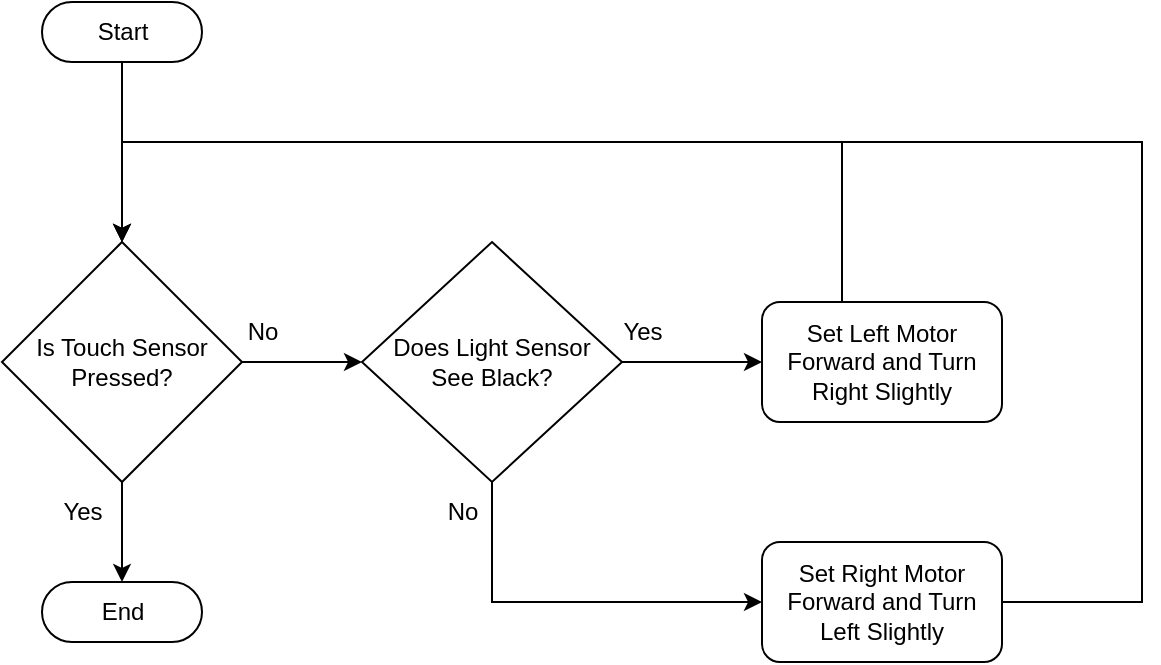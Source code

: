 <mxfile version="20.2.2" type="device" pages="5"><diagram id="C5RBs43oDa-KdzZeNtuy" name="1.5"><mxGraphModel dx="782" dy="428" grid="1" gridSize="10" guides="1" tooltips="1" connect="1" arrows="1" fold="1" page="1" pageScale="1" pageWidth="827" pageHeight="1169" math="0" shadow="0"><root><mxCell id="WIyWlLk6GJQsqaUBKTNV-0"/><mxCell id="WIyWlLk6GJQsqaUBKTNV-1" parent="WIyWlLk6GJQsqaUBKTNV-0"/><mxCell id="G6pde8WSz_djc12c1ZSc-8" value="" style="edgeStyle=orthogonalEdgeStyle;rounded=0;orthogonalLoop=1;jettySize=auto;html=1;" edge="1" parent="WIyWlLk6GJQsqaUBKTNV-1" source="G6pde8WSz_djc12c1ZSc-0" target="G6pde8WSz_djc12c1ZSc-5"><mxGeometry relative="1" as="geometry"/></mxCell><mxCell id="G6pde8WSz_djc12c1ZSc-0" value="Start" style="html=1;dashed=0;whitespace=wrap;shape=mxgraph.dfd.start" vertex="1" parent="WIyWlLk6GJQsqaUBKTNV-1"><mxGeometry x="80" y="40" width="80" height="30" as="geometry"/></mxCell><mxCell id="G6pde8WSz_djc12c1ZSc-7" value="" style="edgeStyle=orthogonalEdgeStyle;rounded=0;orthogonalLoop=1;jettySize=auto;html=1;" edge="1" parent="WIyWlLk6GJQsqaUBKTNV-1" source="G6pde8WSz_djc12c1ZSc-5" target="G6pde8WSz_djc12c1ZSc-6"><mxGeometry relative="1" as="geometry"/></mxCell><mxCell id="G6pde8WSz_djc12c1ZSc-15" value="" style="edgeStyle=orthogonalEdgeStyle;rounded=0;orthogonalLoop=1;jettySize=auto;html=1;" edge="1" parent="WIyWlLk6GJQsqaUBKTNV-1" source="G6pde8WSz_djc12c1ZSc-5" target="G6pde8WSz_djc12c1ZSc-10"><mxGeometry relative="1" as="geometry"/></mxCell><mxCell id="G6pde8WSz_djc12c1ZSc-5" value="Is Touch Sensor Pressed?" style="rhombus;whiteSpace=wrap;html=1;" vertex="1" parent="WIyWlLk6GJQsqaUBKTNV-1"><mxGeometry x="60" y="160" width="120" height="120" as="geometry"/></mxCell><mxCell id="G6pde8WSz_djc12c1ZSc-6" value="End" style="html=1;dashed=0;whitespace=wrap;shape=mxgraph.dfd.start" vertex="1" parent="WIyWlLk6GJQsqaUBKTNV-1"><mxGeometry x="80" y="330" width="80" height="30" as="geometry"/></mxCell><mxCell id="G6pde8WSz_djc12c1ZSc-9" value="Yes" style="text;html=1;align=center;verticalAlign=middle;resizable=0;points=[];autosize=1;strokeColor=none;fillColor=none;" vertex="1" parent="WIyWlLk6GJQsqaUBKTNV-1"><mxGeometry x="80" y="280" width="40" height="30" as="geometry"/></mxCell><mxCell id="G6pde8WSz_djc12c1ZSc-12" value="" style="edgeStyle=orthogonalEdgeStyle;rounded=0;orthogonalLoop=1;jettySize=auto;html=1;" edge="1" parent="WIyWlLk6GJQsqaUBKTNV-1" source="G6pde8WSz_djc12c1ZSc-10" target="G6pde8WSz_djc12c1ZSc-11"><mxGeometry relative="1" as="geometry"/></mxCell><mxCell id="G6pde8WSz_djc12c1ZSc-18" style="edgeStyle=orthogonalEdgeStyle;rounded=0;orthogonalLoop=1;jettySize=auto;html=1;exitX=0.5;exitY=1;exitDx=0;exitDy=0;entryX=0;entryY=0.5;entryDx=0;entryDy=0;" edge="1" parent="WIyWlLk6GJQsqaUBKTNV-1" source="G6pde8WSz_djc12c1ZSc-10" target="G6pde8WSz_djc12c1ZSc-14"><mxGeometry relative="1" as="geometry"/></mxCell><mxCell id="G6pde8WSz_djc12c1ZSc-10" value="Does Light Sensor&lt;br&gt;See Black?" style="rhombus;whiteSpace=wrap;html=1;" vertex="1" parent="WIyWlLk6GJQsqaUBKTNV-1"><mxGeometry x="240" y="160" width="130" height="120" as="geometry"/></mxCell><mxCell id="G6pde8WSz_djc12c1ZSc-20" style="edgeStyle=orthogonalEdgeStyle;rounded=0;orthogonalLoop=1;jettySize=auto;html=1;entryX=0.5;entryY=0;entryDx=0;entryDy=0;" edge="1" parent="WIyWlLk6GJQsqaUBKTNV-1" source="G6pde8WSz_djc12c1ZSc-11" target="G6pde8WSz_djc12c1ZSc-5"><mxGeometry relative="1" as="geometry"><mxPoint x="140" y="130" as="targetPoint"/><Array as="points"><mxPoint x="480" y="110"/><mxPoint x="120" y="110"/></Array></mxGeometry></mxCell><mxCell id="G6pde8WSz_djc12c1ZSc-11" value="Set Left Motor Forward and Turn Right Slightly" style="rounded=1;whiteSpace=wrap;html=1;" vertex="1" parent="WIyWlLk6GJQsqaUBKTNV-1"><mxGeometry x="440" y="190" width="120" height="60" as="geometry"/></mxCell><mxCell id="G6pde8WSz_djc12c1ZSc-13" value="Yes" style="text;html=1;align=center;verticalAlign=middle;resizable=0;points=[];autosize=1;strokeColor=none;fillColor=none;" vertex="1" parent="WIyWlLk6GJQsqaUBKTNV-1"><mxGeometry x="360" y="190" width="40" height="30" as="geometry"/></mxCell><mxCell id="G6pde8WSz_djc12c1ZSc-19" style="edgeStyle=orthogonalEdgeStyle;rounded=0;orthogonalLoop=1;jettySize=auto;html=1;entryX=0.5;entryY=0;entryDx=0;entryDy=0;" edge="1" parent="WIyWlLk6GJQsqaUBKTNV-1" source="G6pde8WSz_djc12c1ZSc-14" target="G6pde8WSz_djc12c1ZSc-5"><mxGeometry relative="1" as="geometry"><Array as="points"><mxPoint x="630" y="340"/><mxPoint x="630" y="110"/><mxPoint x="120" y="110"/></Array></mxGeometry></mxCell><mxCell id="G6pde8WSz_djc12c1ZSc-14" value="Set Right Motor Forward and Turn Left Slightly" style="rounded=1;whiteSpace=wrap;html=1;" vertex="1" parent="WIyWlLk6GJQsqaUBKTNV-1"><mxGeometry x="440" y="310" width="120" height="60" as="geometry"/></mxCell><mxCell id="G6pde8WSz_djc12c1ZSc-16" value="No" style="text;html=1;align=center;verticalAlign=middle;resizable=0;points=[];autosize=1;strokeColor=none;fillColor=none;" vertex="1" parent="WIyWlLk6GJQsqaUBKTNV-1"><mxGeometry x="170" y="190" width="40" height="30" as="geometry"/></mxCell><mxCell id="G6pde8WSz_djc12c1ZSc-17" value="No" style="text;html=1;align=center;verticalAlign=middle;resizable=0;points=[];autosize=1;strokeColor=none;fillColor=none;" vertex="1" parent="WIyWlLk6GJQsqaUBKTNV-1"><mxGeometry x="270" y="280" width="40" height="30" as="geometry"/></mxCell></root></mxGraphModel></diagram><diagram id="k29ztmzo0nbfck6Uo6tZ" name="1.6"><mxGraphModel dx="782" dy="428" grid="1" gridSize="10" guides="1" tooltips="1" connect="1" arrows="1" fold="1" page="1" pageScale="1" pageWidth="827" pageHeight="1169" math="0" shadow="0"><root><mxCell id="0"/><mxCell id="1" parent="0"/><mxCell id="IxiVSGf1967snfDezfOT-1" value="" style="edgeStyle=orthogonalEdgeStyle;rounded=0;orthogonalLoop=1;jettySize=auto;html=1;" edge="1" parent="1" source="IxiVSGf1967snfDezfOT-2" target="IxiVSGf1967snfDezfOT-5"><mxGeometry relative="1" as="geometry"/></mxCell><mxCell id="IxiVSGf1967snfDezfOT-2" value="Start" style="html=1;dashed=0;whitespace=wrap;shape=mxgraph.dfd.start" vertex="1" parent="1"><mxGeometry x="80" y="40" width="80" height="30" as="geometry"/></mxCell><mxCell id="IxiVSGf1967snfDezfOT-3" value="" style="edgeStyle=orthogonalEdgeStyle;rounded=0;orthogonalLoop=1;jettySize=auto;html=1;" edge="1" parent="1" source="IxiVSGf1967snfDezfOT-5" target="IxiVSGf1967snfDezfOT-6"><mxGeometry relative="1" as="geometry"/></mxCell><mxCell id="IxiVSGf1967snfDezfOT-4" value="" style="edgeStyle=orthogonalEdgeStyle;rounded=0;orthogonalLoop=1;jettySize=auto;html=1;" edge="1" parent="1" source="IxiVSGf1967snfDezfOT-5" target="IxiVSGf1967snfDezfOT-10"><mxGeometry relative="1" as="geometry"/></mxCell><mxCell id="IxiVSGf1967snfDezfOT-5" value="Does Light Sensor&lt;br&gt;See Silver?" style="rhombus;whiteSpace=wrap;html=1;" vertex="1" parent="1"><mxGeometry x="50" y="160" width="140" height="120" as="geometry"/></mxCell><mxCell id="IxiVSGf1967snfDezfOT-6" value="End" style="html=1;dashed=0;whitespace=wrap;shape=mxgraph.dfd.start" vertex="1" parent="1"><mxGeometry x="80" y="330" width="80" height="30" as="geometry"/></mxCell><mxCell id="IxiVSGf1967snfDezfOT-7" value="Yes" style="text;html=1;align=center;verticalAlign=middle;resizable=0;points=[];autosize=1;strokeColor=none;fillColor=none;" vertex="1" parent="1"><mxGeometry x="80" y="280" width="40" height="30" as="geometry"/></mxCell><mxCell id="IxiVSGf1967snfDezfOT-8" value="" style="edgeStyle=orthogonalEdgeStyle;rounded=0;orthogonalLoop=1;jettySize=auto;html=1;" edge="1" parent="1" source="IxiVSGf1967snfDezfOT-10" target="IxiVSGf1967snfDezfOT-12"><mxGeometry relative="1" as="geometry"/></mxCell><mxCell id="IxiVSGf1967snfDezfOT-9" style="edgeStyle=orthogonalEdgeStyle;rounded=0;orthogonalLoop=1;jettySize=auto;html=1;exitX=0.5;exitY=1;exitDx=0;exitDy=0;entryX=0;entryY=0.5;entryDx=0;entryDy=0;" edge="1" parent="1" source="IxiVSGf1967snfDezfOT-10" target="IxiVSGf1967snfDezfOT-15"><mxGeometry relative="1" as="geometry"/></mxCell><mxCell id="IxiVSGf1967snfDezfOT-10" value="Does Light Sensor&lt;br&gt;See Black?" style="rhombus;whiteSpace=wrap;html=1;" vertex="1" parent="1"><mxGeometry x="240" y="160" width="130" height="120" as="geometry"/></mxCell><mxCell id="IxiVSGf1967snfDezfOT-11" style="edgeStyle=orthogonalEdgeStyle;rounded=0;orthogonalLoop=1;jettySize=auto;html=1;entryX=0.5;entryY=0;entryDx=0;entryDy=0;" edge="1" parent="1" source="IxiVSGf1967snfDezfOT-12" target="IxiVSGf1967snfDezfOT-5"><mxGeometry relative="1" as="geometry"><mxPoint x="140" y="130" as="targetPoint"/><Array as="points"><mxPoint x="480" y="110"/><mxPoint x="120" y="110"/></Array></mxGeometry></mxCell><mxCell id="IxiVSGf1967snfDezfOT-12" value="Set Left Motor Forward and Turn Right Slightly" style="rounded=1;whiteSpace=wrap;html=1;" vertex="1" parent="1"><mxGeometry x="440" y="190" width="120" height="60" as="geometry"/></mxCell><mxCell id="IxiVSGf1967snfDezfOT-13" value="Yes" style="text;html=1;align=center;verticalAlign=middle;resizable=0;points=[];autosize=1;strokeColor=none;fillColor=none;" vertex="1" parent="1"><mxGeometry x="360" y="190" width="40" height="30" as="geometry"/></mxCell><mxCell id="IxiVSGf1967snfDezfOT-14" style="edgeStyle=orthogonalEdgeStyle;rounded=0;orthogonalLoop=1;jettySize=auto;html=1;entryX=0.5;entryY=0;entryDx=0;entryDy=0;" edge="1" parent="1" source="IxiVSGf1967snfDezfOT-15" target="IxiVSGf1967snfDezfOT-5"><mxGeometry relative="1" as="geometry"><Array as="points"><mxPoint x="630" y="340"/><mxPoint x="630" y="110"/><mxPoint x="120" y="110"/></Array></mxGeometry></mxCell><mxCell id="IxiVSGf1967snfDezfOT-15" value="Set Right Motor Forward and Turn Left Slightly" style="rounded=1;whiteSpace=wrap;html=1;" vertex="1" parent="1"><mxGeometry x="440" y="310" width="120" height="60" as="geometry"/></mxCell><mxCell id="IxiVSGf1967snfDezfOT-16" value="No" style="text;html=1;align=center;verticalAlign=middle;resizable=0;points=[];autosize=1;strokeColor=none;fillColor=none;" vertex="1" parent="1"><mxGeometry x="180" y="190" width="40" height="30" as="geometry"/></mxCell><mxCell id="IxiVSGf1967snfDezfOT-17" value="No" style="text;html=1;align=center;verticalAlign=middle;resizable=0;points=[];autosize=1;strokeColor=none;fillColor=none;" vertex="1" parent="1"><mxGeometry x="270" y="280" width="40" height="30" as="geometry"/></mxCell></root></mxGraphModel></diagram><diagram id="98O4bjHDiK2BZnfQpQ95" name="1.7"><mxGraphModel dx="782" dy="428" grid="1" gridSize="10" guides="1" tooltips="1" connect="1" arrows="1" fold="1" page="1" pageScale="1" pageWidth="827" pageHeight="1169" math="0" shadow="0"><root><mxCell id="0"/><mxCell id="1" parent="0"/><mxCell id="FblPnSKcvAiLxYCAV0EB-19" style="edgeStyle=orthogonalEdgeStyle;rounded=0;orthogonalLoop=1;jettySize=auto;html=1;entryX=0.5;entryY=0;entryDx=0;entryDy=0;" edge="1" parent="1" source="FblPnSKcvAiLxYCAV0EB-2" target="FblPnSKcvAiLxYCAV0EB-18"><mxGeometry relative="1" as="geometry"/></mxCell><mxCell id="FblPnSKcvAiLxYCAV0EB-2" value="Start" style="html=1;dashed=0;whitespace=wrap;shape=mxgraph.dfd.start" vertex="1" parent="1"><mxGeometry x="80" y="60" width="80" height="30" as="geometry"/></mxCell><mxCell id="FblPnSKcvAiLxYCAV0EB-6" value="End" style="html=1;dashed=0;whitespace=wrap;shape=mxgraph.dfd.start" vertex="1" parent="1"><mxGeometry x="570" y="310" width="80" height="30" as="geometry"/></mxCell><mxCell id="FblPnSKcvAiLxYCAV0EB-8" value="" style="edgeStyle=orthogonalEdgeStyle;rounded=0;orthogonalLoop=1;jettySize=auto;html=1;entryX=0.5;entryY=0;entryDx=0;entryDy=0;" edge="1" parent="1" source="FblPnSKcvAiLxYCAV0EB-10" target="FblPnSKcvAiLxYCAV0EB-18"><mxGeometry relative="1" as="geometry"><mxPoint x="390" y="80" as="targetPoint"/><Array as="points"><mxPoint x="420" y="220"/><mxPoint x="420" y="140"/><mxPoint x="120" y="140"/></Array></mxGeometry></mxCell><mxCell id="FblPnSKcvAiLxYCAV0EB-9" style="edgeStyle=orthogonalEdgeStyle;rounded=0;orthogonalLoop=1;jettySize=auto;html=1;exitX=0.5;exitY=1;exitDx=0;exitDy=0;entryX=0;entryY=0.5;entryDx=0;entryDy=0;" edge="1" parent="1" source="FblPnSKcvAiLxYCAV0EB-10" target="FblPnSKcvAiLxYCAV0EB-15"><mxGeometry relative="1" as="geometry"/></mxCell><mxCell id="FblPnSKcvAiLxYCAV0EB-10" value="Does Light Sensor&lt;br&gt;See Black?" style="rhombus;whiteSpace=wrap;html=1;" vertex="1" parent="1"><mxGeometry x="240" y="160" width="130" height="120" as="geometry"/></mxCell><mxCell id="FblPnSKcvAiLxYCAV0EB-13" value="No" style="text;html=1;align=center;verticalAlign=middle;resizable=0;points=[];autosize=1;strokeColor=none;fillColor=none;" vertex="1" parent="1"><mxGeometry x="360" y="190" width="40" height="30" as="geometry"/></mxCell><mxCell id="FblPnSKcvAiLxYCAV0EB-21" value="" style="edgeStyle=orthogonalEdgeStyle;rounded=0;orthogonalLoop=1;jettySize=auto;html=1;" edge="1" parent="1" source="FblPnSKcvAiLxYCAV0EB-15" target="FblPnSKcvAiLxYCAV0EB-6"><mxGeometry relative="1" as="geometry"/></mxCell><mxCell id="FblPnSKcvAiLxYCAV0EB-15" value="Stop Both Motors" style="rounded=1;whiteSpace=wrap;html=1;" vertex="1" parent="1"><mxGeometry x="370" y="295" width="120" height="60" as="geometry"/></mxCell><mxCell id="FblPnSKcvAiLxYCAV0EB-17" value="Yes" style="text;html=1;align=center;verticalAlign=middle;resizable=0;points=[];autosize=1;strokeColor=none;fillColor=none;" vertex="1" parent="1"><mxGeometry x="270" y="280" width="40" height="30" as="geometry"/></mxCell><mxCell id="FblPnSKcvAiLxYCAV0EB-20" value="" style="edgeStyle=orthogonalEdgeStyle;rounded=0;orthogonalLoop=1;jettySize=auto;html=1;" edge="1" parent="1" source="FblPnSKcvAiLxYCAV0EB-18" target="FblPnSKcvAiLxYCAV0EB-10"><mxGeometry relative="1" as="geometry"/></mxCell><mxCell id="FblPnSKcvAiLxYCAV0EB-18" value="Set Both Motors Forward" style="rounded=1;whiteSpace=wrap;html=1;" vertex="1" parent="1"><mxGeometry x="60" y="190" width="120" height="60" as="geometry"/></mxCell></root></mxGraphModel></diagram><diagram id="Y06d9etcEg5mrdr1v1a6" name="1.8"><mxGraphModel dx="782" dy="428" grid="1" gridSize="10" guides="1" tooltips="1" connect="1" arrows="1" fold="1" page="1" pageScale="1" pageWidth="827" pageHeight="1169" math="0" shadow="0"><root><mxCell id="0"/><mxCell id="1" parent="0"/><mxCell id="Uh3MScFxxQuTFJmWAuQE-1" value="" style="edgeStyle=orthogonalEdgeStyle;rounded=0;orthogonalLoop=1;jettySize=auto;html=1;" edge="1" parent="1" source="Uh3MScFxxQuTFJmWAuQE-2" target="Uh3MScFxxQuTFJmWAuQE-5"><mxGeometry relative="1" as="geometry"/></mxCell><mxCell id="Uh3MScFxxQuTFJmWAuQE-2" value="Start" style="html=1;dashed=0;whitespace=wrap;shape=mxgraph.dfd.start" vertex="1" parent="1"><mxGeometry x="80" y="40" width="80" height="30" as="geometry"/></mxCell><mxCell id="Uh3MScFxxQuTFJmWAuQE-3" value="" style="edgeStyle=orthogonalEdgeStyle;rounded=0;orthogonalLoop=1;jettySize=auto;html=1;" edge="1" parent="1" source="Uh3MScFxxQuTFJmWAuQE-5" target="Uh3MScFxxQuTFJmWAuQE-6"><mxGeometry relative="1" as="geometry"/></mxCell><mxCell id="Uh3MScFxxQuTFJmWAuQE-4" value="" style="edgeStyle=orthogonalEdgeStyle;rounded=0;orthogonalLoop=1;jettySize=auto;html=1;" edge="1" parent="1" source="Uh3MScFxxQuTFJmWAuQE-5" target="Uh3MScFxxQuTFJmWAuQE-10"><mxGeometry relative="1" as="geometry"/></mxCell><mxCell id="Uh3MScFxxQuTFJmWAuQE-5" value="Does Light Sensor&lt;br&gt;See Silver?" style="rhombus;whiteSpace=wrap;html=1;" vertex="1" parent="1"><mxGeometry x="50" y="160" width="140" height="120" as="geometry"/></mxCell><mxCell id="Uh3MScFxxQuTFJmWAuQE-6" value="End" style="html=1;dashed=0;whitespace=wrap;shape=mxgraph.dfd.start" vertex="1" parent="1"><mxGeometry x="80" y="330" width="80" height="30" as="geometry"/></mxCell><mxCell id="Uh3MScFxxQuTFJmWAuQE-7" value="Yes" style="text;html=1;align=center;verticalAlign=middle;resizable=0;points=[];autosize=1;strokeColor=none;fillColor=none;" vertex="1" parent="1"><mxGeometry x="80" y="280" width="40" height="30" as="geometry"/></mxCell><mxCell id="Uh3MScFxxQuTFJmWAuQE-8" value="" style="edgeStyle=orthogonalEdgeStyle;rounded=0;orthogonalLoop=1;jettySize=auto;html=1;" edge="1" parent="1" source="Uh3MScFxxQuTFJmWAuQE-10" target="Uh3MScFxxQuTFJmWAuQE-12"><mxGeometry relative="1" as="geometry"/></mxCell><mxCell id="Uh3MScFxxQuTFJmWAuQE-9" style="edgeStyle=orthogonalEdgeStyle;rounded=0;orthogonalLoop=1;jettySize=auto;html=1;exitX=0.5;exitY=1;exitDx=0;exitDy=0;entryX=0;entryY=0.5;entryDx=0;entryDy=0;" edge="1" parent="1" source="Uh3MScFxxQuTFJmWAuQE-10" target="Uh3MScFxxQuTFJmWAuQE-15"><mxGeometry relative="1" as="geometry"/></mxCell><mxCell id="Uh3MScFxxQuTFJmWAuQE-10" value="Does Light Sensor&lt;br&gt;See The Table?" style="rhombus;whiteSpace=wrap;html=1;" vertex="1" parent="1"><mxGeometry x="240" y="160" width="130" height="120" as="geometry"/></mxCell><mxCell id="Uh3MScFxxQuTFJmWAuQE-11" style="edgeStyle=orthogonalEdgeStyle;rounded=0;orthogonalLoop=1;jettySize=auto;html=1;entryX=0.5;entryY=0;entryDx=0;entryDy=0;" edge="1" parent="1" source="Uh3MScFxxQuTFJmWAuQE-12" target="Uh3MScFxxQuTFJmWAuQE-5"><mxGeometry relative="1" as="geometry"><mxPoint x="140" y="130" as="targetPoint"/><Array as="points"><mxPoint x="480" y="110"/><mxPoint x="120" y="110"/></Array></mxGeometry></mxCell><mxCell id="Uh3MScFxxQuTFJmWAuQE-12" value="Set Left Motor Forward and Turn Right Slightly" style="rounded=1;whiteSpace=wrap;html=1;" vertex="1" parent="1"><mxGeometry x="440" y="190" width="120" height="60" as="geometry"/></mxCell><mxCell id="Uh3MScFxxQuTFJmWAuQE-13" value="Yes" style="text;html=1;align=center;verticalAlign=middle;resizable=0;points=[];autosize=1;strokeColor=none;fillColor=none;" vertex="1" parent="1"><mxGeometry x="360" y="190" width="40" height="30" as="geometry"/></mxCell><mxCell id="Uh3MScFxxQuTFJmWAuQE-14" style="edgeStyle=orthogonalEdgeStyle;rounded=0;orthogonalLoop=1;jettySize=auto;html=1;entryX=0.5;entryY=0;entryDx=0;entryDy=0;" edge="1" parent="1" source="Uh3MScFxxQuTFJmWAuQE-15" target="Uh3MScFxxQuTFJmWAuQE-5"><mxGeometry relative="1" as="geometry"><Array as="points"><mxPoint x="630" y="340"/><mxPoint x="630" y="110"/><mxPoint x="120" y="110"/></Array></mxGeometry></mxCell><mxCell id="Uh3MScFxxQuTFJmWAuQE-15" value="Set Right Motor Forward and Turn Left Slightly" style="rounded=1;whiteSpace=wrap;html=1;" vertex="1" parent="1"><mxGeometry x="440" y="310" width="120" height="60" as="geometry"/></mxCell><mxCell id="Uh3MScFxxQuTFJmWAuQE-16" value="No" style="text;html=1;align=center;verticalAlign=middle;resizable=0;points=[];autosize=1;strokeColor=none;fillColor=none;" vertex="1" parent="1"><mxGeometry x="180" y="190" width="40" height="30" as="geometry"/></mxCell><mxCell id="Uh3MScFxxQuTFJmWAuQE-17" value="No" style="text;html=1;align=center;verticalAlign=middle;resizable=0;points=[];autosize=1;strokeColor=none;fillColor=none;" vertex="1" parent="1"><mxGeometry x="270" y="280" width="40" height="30" as="geometry"/></mxCell></root></mxGraphModel></diagram><diagram id="V9rB0aq79PP8YDWUJnHe" name="1.9"><mxGraphModel dx="782" dy="428" grid="1" gridSize="10" guides="1" tooltips="1" connect="1" arrows="1" fold="1" page="1" pageScale="1" pageWidth="827" pageHeight="1169" math="0" shadow="0"><root><mxCell id="0"/><mxCell id="1" parent="0"/><mxCell id="XP4O96T9edDk8AVc5E9d-1" value="" style="edgeStyle=orthogonalEdgeStyle;rounded=0;orthogonalLoop=1;jettySize=auto;html=1;" edge="1" parent="1" source="XP4O96T9edDk8AVc5E9d-2" target="XP4O96T9edDk8AVc5E9d-5"><mxGeometry relative="1" as="geometry"/></mxCell><mxCell id="XP4O96T9edDk8AVc5E9d-2" value="Start" style="html=1;dashed=0;whitespace=wrap;shape=mxgraph.dfd.start" vertex="1" parent="1"><mxGeometry x="80" y="40" width="80" height="30" as="geometry"/></mxCell><mxCell id="XP4O96T9edDk8AVc5E9d-4" value="" style="edgeStyle=orthogonalEdgeStyle;rounded=0;orthogonalLoop=1;jettySize=auto;html=1;" edge="1" parent="1" source="XP4O96T9edDk8AVc5E9d-5" target="XP4O96T9edDk8AVc5E9d-10"><mxGeometry relative="1" as="geometry"/></mxCell><mxCell id="XP4O96T9edDk8AVc5E9d-20" style="edgeStyle=orthogonalEdgeStyle;rounded=0;orthogonalLoop=1;jettySize=auto;html=1;" edge="1" parent="1" source="XP4O96T9edDk8AVc5E9d-5" target="XP4O96T9edDk8AVc5E9d-18"><mxGeometry relative="1" as="geometry"><Array as="points"><mxPoint x="120" y="390"/></Array></mxGeometry></mxCell><mxCell id="XP4O96T9edDk8AVc5E9d-5" value="Does Light Sensor&lt;br&gt;See Silver?" style="rhombus;whiteSpace=wrap;html=1;" vertex="1" parent="1"><mxGeometry x="50" y="160" width="140" height="120" as="geometry"/></mxCell><mxCell id="XP4O96T9edDk8AVc5E9d-7" value="Yes" style="text;html=1;align=center;verticalAlign=middle;resizable=0;points=[];autosize=1;strokeColor=none;fillColor=none;" vertex="1" parent="1"><mxGeometry x="80" y="280" width="40" height="30" as="geometry"/></mxCell><mxCell id="XP4O96T9edDk8AVc5E9d-9" style="edgeStyle=orthogonalEdgeStyle;rounded=0;orthogonalLoop=1;jettySize=auto;html=1;exitX=0.5;exitY=1;exitDx=0;exitDy=0;entryX=0;entryY=0.5;entryDx=0;entryDy=0;" edge="1" parent="1" source="XP4O96T9edDk8AVc5E9d-10" target="XP4O96T9edDk8AVc5E9d-15"><mxGeometry relative="1" as="geometry"/></mxCell><mxCell id="XP4O96T9edDk8AVc5E9d-28" style="edgeStyle=orthogonalEdgeStyle;rounded=0;orthogonalLoop=1;jettySize=auto;html=1;entryX=1;entryY=0.5;entryDx=0;entryDy=0;" edge="1" parent="1" source="XP4O96T9edDk8AVc5E9d-10" target="XP4O96T9edDk8AVc5E9d-27"><mxGeometry relative="1" as="geometry"><Array as="points"><mxPoint x="460" y="220"/><mxPoint x="460" y="100"/></Array></mxGeometry></mxCell><mxCell id="XP4O96T9edDk8AVc5E9d-10" value="Does Light Sensor&lt;br&gt;See Black?" style="rhombus;whiteSpace=wrap;html=1;" vertex="1" parent="1"><mxGeometry x="250" y="160" width="130" height="120" as="geometry"/></mxCell><mxCell id="XP4O96T9edDk8AVc5E9d-13" value="No" style="text;html=1;align=center;verticalAlign=middle;resizable=0;points=[];autosize=1;strokeColor=none;fillColor=none;" vertex="1" parent="1"><mxGeometry x="374" y="190" width="40" height="30" as="geometry"/></mxCell><mxCell id="XP4O96T9edDk8AVc5E9d-23" style="edgeStyle=orthogonalEdgeStyle;rounded=0;orthogonalLoop=1;jettySize=auto;html=1;entryX=0.5;entryY=1;entryDx=0;entryDy=0;" edge="1" parent="1" source="XP4O96T9edDk8AVc5E9d-15" target="XP4O96T9edDk8AVc5E9d-22"><mxGeometry relative="1" as="geometry"><Array as="points"><mxPoint x="600" y="310"/></Array></mxGeometry></mxCell><mxCell id="XP4O96T9edDk8AVc5E9d-15" value="Set Left Motor Forward and Right Motor Backward" style="rounded=1;whiteSpace=wrap;html=1;" vertex="1" parent="1"><mxGeometry x="420" y="280" width="120" height="60" as="geometry"/></mxCell><mxCell id="XP4O96T9edDk8AVc5E9d-16" value="No" style="text;html=1;align=center;verticalAlign=middle;resizable=0;points=[];autosize=1;strokeColor=none;fillColor=none;" vertex="1" parent="1"><mxGeometry x="180" y="190" width="40" height="30" as="geometry"/></mxCell><mxCell id="XP4O96T9edDk8AVc5E9d-17" value="Yes" style="text;html=1;align=center;verticalAlign=middle;resizable=0;points=[];autosize=1;strokeColor=none;fillColor=none;" vertex="1" parent="1"><mxGeometry x="270" y="280" width="40" height="30" as="geometry"/></mxCell><mxCell id="XP4O96T9edDk8AVc5E9d-25" style="edgeStyle=orthogonalEdgeStyle;rounded=0;orthogonalLoop=1;jettySize=auto;html=1;entryX=0.5;entryY=1;entryDx=0;entryDy=0;" edge="1" parent="1" source="XP4O96T9edDk8AVc5E9d-18" target="XP4O96T9edDk8AVc5E9d-22"><mxGeometry relative="1" as="geometry"/></mxCell><mxCell id="XP4O96T9edDk8AVc5E9d-18" value="Set Right Motor Forward and Left Motor Backward" style="rounded=1;whiteSpace=wrap;html=1;" vertex="1" parent="1"><mxGeometry x="220" y="360" width="120" height="60" as="geometry"/></mxCell><mxCell id="XP4O96T9edDk8AVc5E9d-29" style="edgeStyle=orthogonalEdgeStyle;rounded=0;orthogonalLoop=1;jettySize=auto;html=1;entryX=1;entryY=0.5;entryDx=0;entryDy=0;" edge="1" parent="1" source="XP4O96T9edDk8AVc5E9d-22" target="XP4O96T9edDk8AVc5E9d-27"><mxGeometry relative="1" as="geometry"><Array as="points"><mxPoint x="600" y="100"/></Array></mxGeometry></mxCell><mxCell id="XP4O96T9edDk8AVc5E9d-22" value="Wait Until Turned 90 Degrees" style="rounded=1;whiteSpace=wrap;html=1;" vertex="1" parent="1"><mxGeometry x="540" y="150" width="120" height="60" as="geometry"/></mxCell><mxCell id="XP4O96T9edDk8AVc5E9d-30" style="edgeStyle=orthogonalEdgeStyle;rounded=0;orthogonalLoop=1;jettySize=auto;html=1;exitX=0;exitY=0.5;exitDx=0;exitDy=0;entryX=0.5;entryY=0;entryDx=0;entryDy=0;" edge="1" parent="1" source="XP4O96T9edDk8AVc5E9d-27" target="XP4O96T9edDk8AVc5E9d-5"><mxGeometry relative="1" as="geometry"/></mxCell><mxCell id="XP4O96T9edDk8AVc5E9d-27" value="Set Both Motors Forward" style="rounded=1;whiteSpace=wrap;html=1;" vertex="1" parent="1"><mxGeometry x="260" y="70" width="120" height="60" as="geometry"/></mxCell></root></mxGraphModel></diagram></mxfile>